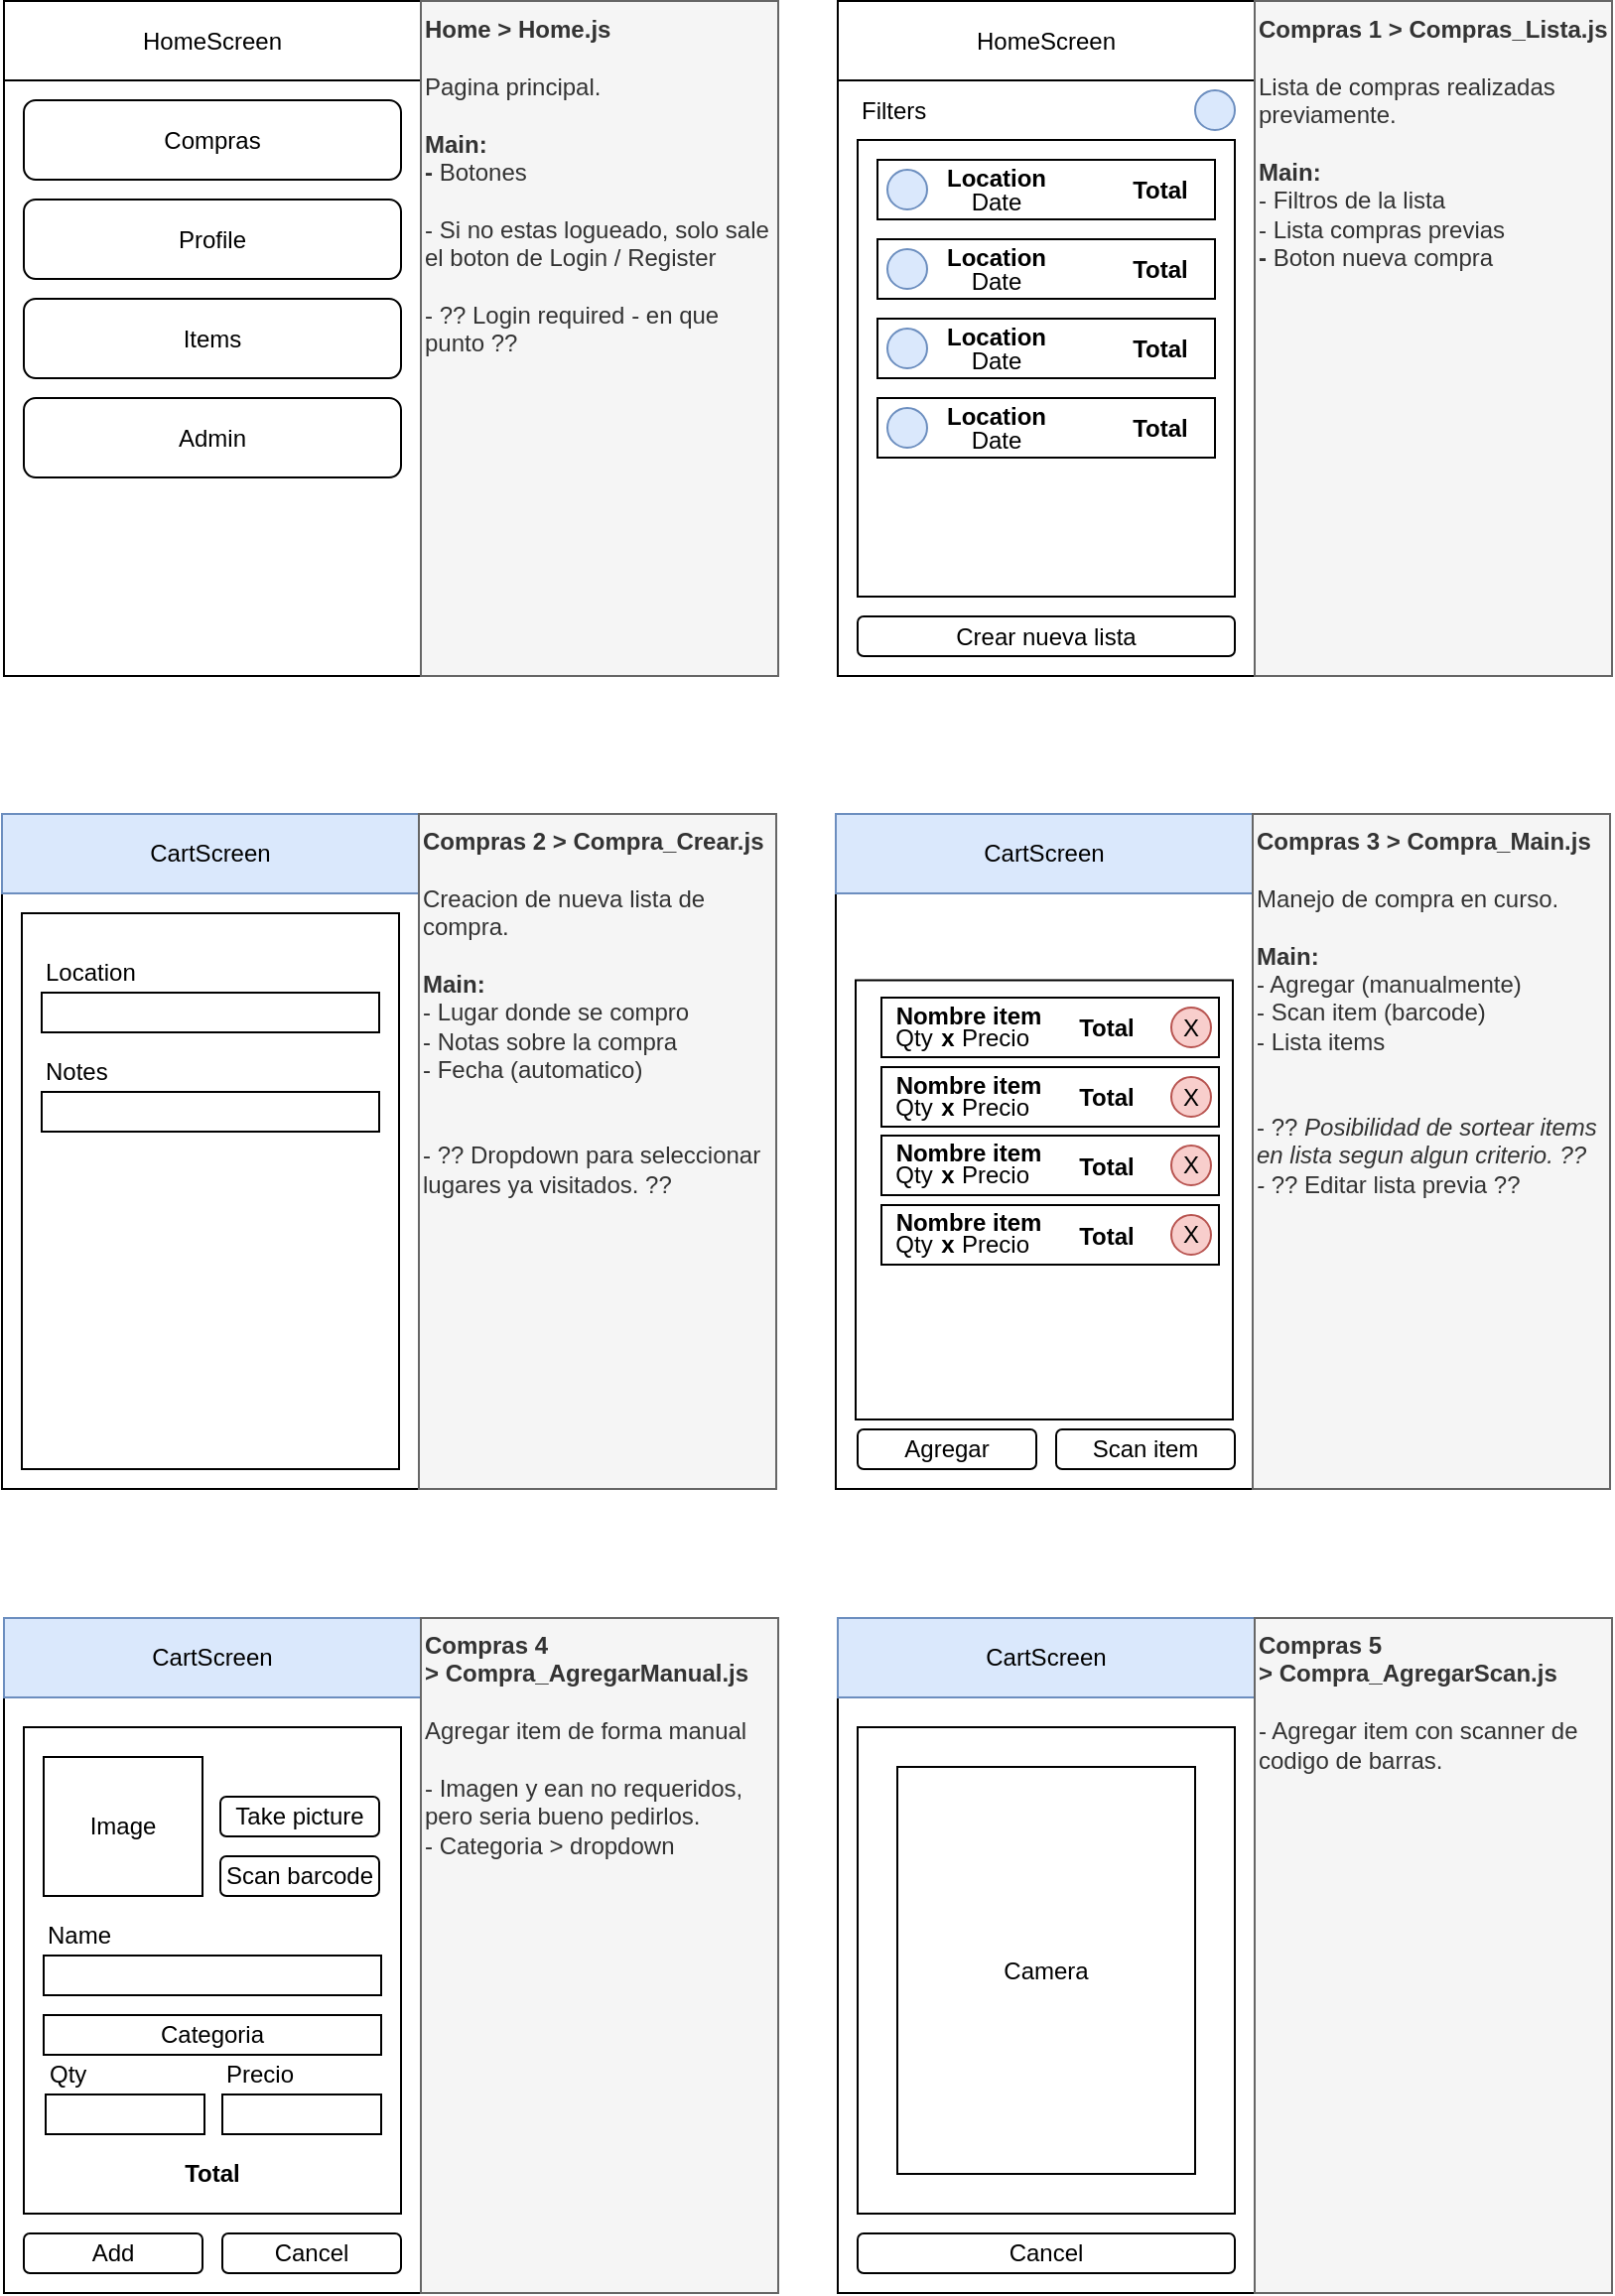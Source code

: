 <mxfile version="20.8.16" type="device"><diagram name="Page-1" id="9f46799a-70d6-7492-0946-bef42562c5a5"><mxGraphModel dx="1493" dy="1090" grid="1" gridSize="10" guides="1" tooltips="1" connect="1" arrows="1" fold="1" page="1" pageScale="1" pageWidth="827" pageHeight="1169" background="none" math="0" shadow="0"><root><mxCell id="0"/><mxCell id="1" parent="0"/><mxCell id="bmE2hC0JiolsM-36_aCz-41" value="" style="rounded=0;whiteSpace=wrap;html=1;" parent="1" vertex="1"><mxGeometry x="10" y="820" width="210" height="340" as="geometry"/></mxCell><mxCell id="bmE2hC0JiolsM-36_aCz-40" value="" style="rounded=0;whiteSpace=wrap;html=1;" parent="1" vertex="1"><mxGeometry x="9" y="415" width="210" height="340" as="geometry"/></mxCell><mxCell id="bmE2hC0JiolsM-36_aCz-7" value="" style="rounded=0;whiteSpace=wrap;html=1;" parent="1" vertex="1"><mxGeometry x="10" y="5.5" width="210" height="340" as="geometry"/></mxCell><mxCell id="bmE2hC0JiolsM-36_aCz-6" value="HomeScreen" style="rounded=0;whiteSpace=wrap;html=1;" parent="1" vertex="1"><mxGeometry x="10" y="5.5" width="210" height="40" as="geometry"/></mxCell><mxCell id="bmE2hC0JiolsM-36_aCz-9" value="Compras" style="rounded=1;whiteSpace=wrap;html=1;" parent="1" vertex="1"><mxGeometry x="20" y="55.5" width="190" height="40" as="geometry"/></mxCell><mxCell id="bmE2hC0JiolsM-36_aCz-10" value="Profile" style="rounded=1;whiteSpace=wrap;html=1;" parent="1" vertex="1"><mxGeometry x="20" y="105.5" width="190" height="40" as="geometry"/></mxCell><mxCell id="bmE2hC0JiolsM-36_aCz-11" value="Items" style="rounded=1;whiteSpace=wrap;html=1;" parent="1" vertex="1"><mxGeometry x="20" y="155.5" width="190" height="40" as="geometry"/></mxCell><mxCell id="bmE2hC0JiolsM-36_aCz-12" value="Admin" style="rounded=1;whiteSpace=wrap;html=1;" parent="1" vertex="1"><mxGeometry x="20" y="205.5" width="190" height="40" as="geometry"/></mxCell><mxCell id="bmE2hC0JiolsM-36_aCz-14" value="CartScreen" style="rounded=0;whiteSpace=wrap;html=1;fillColor=#dae8fc;strokeColor=#6c8ebf;" parent="1" vertex="1"><mxGeometry x="10" y="820" width="210" height="40" as="geometry"/></mxCell><mxCell id="bmE2hC0JiolsM-36_aCz-21" value="CartScreen" style="rounded=0;whiteSpace=wrap;html=1;fillColor=#dae8fc;strokeColor=#6c8ebf;" parent="1" vertex="1"><mxGeometry x="9" y="415" width="210" height="40" as="geometry"/></mxCell><mxCell id="bmE2hC0JiolsM-36_aCz-26" value="" style="rounded=0;whiteSpace=wrap;html=1;" parent="1" vertex="1"><mxGeometry x="19" y="465" width="190" height="280" as="geometry"/></mxCell><mxCell id="bmE2hC0JiolsM-36_aCz-27" value="" style="rounded=0;whiteSpace=wrap;html=1;" parent="1" vertex="1"><mxGeometry x="20" y="875" width="190" height="245" as="geometry"/></mxCell><mxCell id="bmE2hC0JiolsM-36_aCz-30" value="Add" style="rounded=1;whiteSpace=wrap;html=1;" parent="1" vertex="1"><mxGeometry x="20" y="1130" width="90" height="20" as="geometry"/></mxCell><mxCell id="bmE2hC0JiolsM-36_aCz-31" value="Cancel" style="rounded=1;whiteSpace=wrap;html=1;" parent="1" vertex="1"><mxGeometry x="120" y="1130" width="90" height="20" as="geometry"/></mxCell><mxCell id="bmE2hC0JiolsM-36_aCz-37" value="" style="rounded=0;whiteSpace=wrap;html=1;" parent="1" vertex="1"><mxGeometry x="29" y="505" width="170" height="20" as="geometry"/></mxCell><mxCell id="bmE2hC0JiolsM-36_aCz-42" value="Image" style="rounded=0;whiteSpace=wrap;html=1;" parent="1" vertex="1"><mxGeometry x="30" y="890" width="80" height="70" as="geometry"/></mxCell><mxCell id="bmE2hC0JiolsM-36_aCz-49" value="Take picture" style="rounded=1;whiteSpace=wrap;html=1;" parent="1" vertex="1"><mxGeometry x="119" y="910" width="80" height="20" as="geometry"/></mxCell><mxCell id="bmE2hC0JiolsM-36_aCz-50" value="Scan barcode" style="rounded=1;whiteSpace=wrap;html=1;" parent="1" vertex="1"><mxGeometry x="119" y="940" width="80" height="20" as="geometry"/></mxCell><mxCell id="bmE2hC0JiolsM-36_aCz-51" value="" style="rounded=0;whiteSpace=wrap;html=1;" parent="1" vertex="1"><mxGeometry x="430" y="820" width="210" height="340" as="geometry"/></mxCell><mxCell id="bmE2hC0JiolsM-36_aCz-52" value="CartScreen" style="rounded=0;whiteSpace=wrap;html=1;fillColor=#dae8fc;strokeColor=#6c8ebf;" parent="1" vertex="1"><mxGeometry x="430" y="820" width="210" height="40" as="geometry"/></mxCell><mxCell id="bmE2hC0JiolsM-36_aCz-54" value="" style="rounded=0;whiteSpace=wrap;html=1;" parent="1" vertex="1"><mxGeometry x="440" y="875" width="190" height="245" as="geometry"/></mxCell><mxCell id="bmE2hC0JiolsM-36_aCz-56" value="Cancel" style="rounded=1;whiteSpace=wrap;html=1;" parent="1" vertex="1"><mxGeometry x="440" y="1130" width="190" height="20" as="geometry"/></mxCell><mxCell id="bmE2hC0JiolsM-36_aCz-59" value="Camera" style="rounded=0;whiteSpace=wrap;html=1;" parent="1" vertex="1"><mxGeometry x="460" y="895" width="150" height="205" as="geometry"/></mxCell><mxCell id="bmE2hC0JiolsM-36_aCz-66" value="&lt;b&gt;Home &amp;gt; Home.js&lt;/b&gt;&lt;br&gt;&lt;br&gt;Pagina principal.&lt;br&gt;&lt;br&gt;&lt;b&gt;Main:&lt;/b&gt;&lt;br&gt;&lt;b&gt;- &lt;/b&gt;Botones&lt;br&gt;&lt;br&gt;- Si no estas logueado, solo sale el boton de Login / Register&lt;br style=&quot;border-color: var(--border-color);&quot;&gt;&lt;br&gt;- ?? Login required - en que punto ??" style="text;html=1;strokeColor=#666666;fillColor=#f5f5f5;align=left;verticalAlign=top;whiteSpace=wrap;rounded=0;fontColor=#333333;" parent="1" vertex="1"><mxGeometry x="220" y="5.5" width="180" height="340" as="geometry"/></mxCell><mxCell id="bmE2hC0JiolsM-36_aCz-67" value="" style="rounded=0;whiteSpace=wrap;html=1;" parent="1" vertex="1"><mxGeometry x="429" y="415" width="210" height="340" as="geometry"/></mxCell><mxCell id="bmE2hC0JiolsM-36_aCz-68" value="CartScreen" style="rounded=0;whiteSpace=wrap;html=1;fillColor=#dae8fc;strokeColor=#6c8ebf;" parent="1" vertex="1"><mxGeometry x="429" y="415" width="210" height="40" as="geometry"/></mxCell><mxCell id="bmE2hC0JiolsM-36_aCz-69" value="Agregar" style="rounded=1;whiteSpace=wrap;html=1;" parent="1" vertex="1"><mxGeometry x="440" y="725" width="90" height="20" as="geometry"/></mxCell><mxCell id="bmE2hC0JiolsM-36_aCz-70" value="Scan item" style="rounded=1;whiteSpace=wrap;html=1;" parent="1" vertex="1"><mxGeometry x="540" y="725" width="90" height="20" as="geometry"/></mxCell><mxCell id="bmE2hC0JiolsM-36_aCz-71" value="" style="rounded=0;whiteSpace=wrap;html=1;" parent="1" vertex="1"><mxGeometry x="439" y="498.75" width="190" height="221.25" as="geometry"/></mxCell><mxCell id="bmE2hC0JiolsM-36_aCz-78" value="" style="rounded=0;whiteSpace=wrap;html=1;" parent="1" vertex="1"><mxGeometry x="430" y="5.5" width="210" height="340" as="geometry"/></mxCell><mxCell id="bmE2hC0JiolsM-36_aCz-79" value="HomeScreen" style="rounded=0;whiteSpace=wrap;html=1;" parent="1" vertex="1"><mxGeometry x="430" y="5.5" width="210" height="40" as="geometry"/></mxCell><mxCell id="bmE2hC0JiolsM-36_aCz-85" value="" style="rounded=0;whiteSpace=wrap;html=1;" parent="1" vertex="1"><mxGeometry x="440" y="75.5" width="190" height="230" as="geometry"/></mxCell><mxCell id="bmE2hC0JiolsM-36_aCz-87" value="Crear nueva lista" style="rounded=1;whiteSpace=wrap;html=1;" parent="1" vertex="1"><mxGeometry x="440" y="315.5" width="190" height="20" as="geometry"/></mxCell><mxCell id="bmE2hC0JiolsM-36_aCz-88" value="" style="rounded=0;whiteSpace=wrap;html=1;" parent="1" vertex="1"><mxGeometry x="450" y="85.5" width="170" height="30" as="geometry"/></mxCell><mxCell id="bmE2hC0JiolsM-36_aCz-89" value="" style="ellipse;whiteSpace=wrap;html=1;aspect=fixed;fillColor=#dae8fc;strokeColor=#6c8ebf;" parent="1" vertex="1"><mxGeometry x="455" y="90.5" width="20" height="20" as="geometry"/></mxCell><mxCell id="bmE2hC0JiolsM-36_aCz-106" value="&lt;b&gt;Location&lt;/b&gt;" style="text;html=1;strokeColor=none;fillColor=none;align=center;verticalAlign=middle;whiteSpace=wrap;rounded=0;" parent="1" vertex="1"><mxGeometry x="475" y="89.5" width="70" height="10" as="geometry"/></mxCell><mxCell id="bmE2hC0JiolsM-36_aCz-107" value="Date" style="text;html=1;strokeColor=none;fillColor=none;align=center;verticalAlign=middle;whiteSpace=wrap;rounded=0;" parent="1" vertex="1"><mxGeometry x="475" y="101.5" width="70" height="10" as="geometry"/></mxCell><mxCell id="bmE2hC0JiolsM-36_aCz-108" value="&lt;b&gt;Total&lt;/b&gt;" style="text;html=1;strokeColor=none;fillColor=none;align=center;verticalAlign=middle;whiteSpace=wrap;rounded=0;" parent="1" vertex="1"><mxGeometry x="570" y="88.5" width="45" height="25" as="geometry"/></mxCell><mxCell id="bmE2hC0JiolsM-36_aCz-109" value="" style="rounded=0;whiteSpace=wrap;html=1;" parent="1" vertex="1"><mxGeometry x="450" y="125.5" width="170" height="30" as="geometry"/></mxCell><mxCell id="bmE2hC0JiolsM-36_aCz-110" value="" style="ellipse;whiteSpace=wrap;html=1;aspect=fixed;fillColor=#dae8fc;strokeColor=#6c8ebf;" parent="1" vertex="1"><mxGeometry x="455" y="130.5" width="20" height="20" as="geometry"/></mxCell><mxCell id="bmE2hC0JiolsM-36_aCz-111" value="&lt;b&gt;Location&lt;/b&gt;" style="text;html=1;strokeColor=none;fillColor=none;align=center;verticalAlign=middle;whiteSpace=wrap;rounded=0;" parent="1" vertex="1"><mxGeometry x="475" y="129.5" width="70" height="10" as="geometry"/></mxCell><mxCell id="bmE2hC0JiolsM-36_aCz-112" value="Date" style="text;html=1;strokeColor=none;fillColor=none;align=center;verticalAlign=middle;whiteSpace=wrap;rounded=0;" parent="1" vertex="1"><mxGeometry x="475" y="141.5" width="70" height="10" as="geometry"/></mxCell><mxCell id="bmE2hC0JiolsM-36_aCz-113" value="&lt;b&gt;Total&lt;/b&gt;" style="text;html=1;strokeColor=none;fillColor=none;align=center;verticalAlign=middle;whiteSpace=wrap;rounded=0;" parent="1" vertex="1"><mxGeometry x="570" y="128.5" width="45" height="25" as="geometry"/></mxCell><mxCell id="bmE2hC0JiolsM-36_aCz-115" value="" style="rounded=0;whiteSpace=wrap;html=1;" parent="1" vertex="1"><mxGeometry x="450" y="165.5" width="170" height="30" as="geometry"/></mxCell><mxCell id="bmE2hC0JiolsM-36_aCz-116" value="" style="ellipse;whiteSpace=wrap;html=1;aspect=fixed;fillColor=#dae8fc;strokeColor=#6c8ebf;" parent="1" vertex="1"><mxGeometry x="455" y="170.5" width="20" height="20" as="geometry"/></mxCell><mxCell id="bmE2hC0JiolsM-36_aCz-117" value="&lt;b&gt;Location&lt;/b&gt;" style="text;html=1;strokeColor=none;fillColor=none;align=center;verticalAlign=middle;whiteSpace=wrap;rounded=0;" parent="1" vertex="1"><mxGeometry x="475" y="169.5" width="70" height="10" as="geometry"/></mxCell><mxCell id="bmE2hC0JiolsM-36_aCz-118" value="Date" style="text;html=1;strokeColor=none;fillColor=none;align=center;verticalAlign=middle;whiteSpace=wrap;rounded=0;" parent="1" vertex="1"><mxGeometry x="475" y="181.5" width="70" height="10" as="geometry"/></mxCell><mxCell id="bmE2hC0JiolsM-36_aCz-119" value="&lt;b&gt;Total&lt;/b&gt;" style="text;html=1;strokeColor=none;fillColor=none;align=center;verticalAlign=middle;whiteSpace=wrap;rounded=0;" parent="1" vertex="1"><mxGeometry x="570" y="168.5" width="45" height="25" as="geometry"/></mxCell><mxCell id="bmE2hC0JiolsM-36_aCz-120" value="" style="rounded=0;whiteSpace=wrap;html=1;" parent="1" vertex="1"><mxGeometry x="450" y="205.5" width="170" height="30" as="geometry"/></mxCell><mxCell id="bmE2hC0JiolsM-36_aCz-121" value="" style="ellipse;whiteSpace=wrap;html=1;aspect=fixed;fillColor=#dae8fc;strokeColor=#6c8ebf;" parent="1" vertex="1"><mxGeometry x="455" y="210.5" width="20" height="20" as="geometry"/></mxCell><mxCell id="bmE2hC0JiolsM-36_aCz-122" value="&lt;b&gt;Location&lt;/b&gt;" style="text;html=1;strokeColor=none;fillColor=none;align=center;verticalAlign=middle;whiteSpace=wrap;rounded=0;" parent="1" vertex="1"><mxGeometry x="475" y="209.5" width="70" height="10" as="geometry"/></mxCell><mxCell id="bmE2hC0JiolsM-36_aCz-123" value="Date" style="text;html=1;strokeColor=none;fillColor=none;align=center;verticalAlign=middle;whiteSpace=wrap;rounded=0;" parent="1" vertex="1"><mxGeometry x="475" y="221.5" width="70" height="10" as="geometry"/></mxCell><mxCell id="bmE2hC0JiolsM-36_aCz-124" value="&lt;b&gt;Total&lt;/b&gt;" style="text;html=1;strokeColor=none;fillColor=none;align=center;verticalAlign=middle;whiteSpace=wrap;rounded=0;" parent="1" vertex="1"><mxGeometry x="570" y="208.5" width="45" height="25" as="geometry"/></mxCell><mxCell id="bmE2hC0JiolsM-36_aCz-126" value="Filters" style="text;html=1;strokeColor=none;fillColor=none;align=left;verticalAlign=middle;whiteSpace=wrap;rounded=0;" parent="1" vertex="1"><mxGeometry x="440" y="45.5" width="150" height="30" as="geometry"/></mxCell><mxCell id="bmE2hC0JiolsM-36_aCz-127" value="" style="ellipse;whiteSpace=wrap;html=1;aspect=fixed;fillColor=#dae8fc;strokeColor=#6c8ebf;" parent="1" vertex="1"><mxGeometry x="610" y="50.5" width="20" height="20" as="geometry"/></mxCell><mxCell id="bmE2hC0JiolsM-36_aCz-128" value="Location" style="text;html=1;strokeColor=none;fillColor=none;align=left;verticalAlign=middle;whiteSpace=wrap;rounded=0;" parent="1" vertex="1"><mxGeometry x="29" y="485" width="170" height="20" as="geometry"/></mxCell><mxCell id="bmE2hC0JiolsM-36_aCz-129" value="" style="rounded=0;whiteSpace=wrap;html=1;" parent="1" vertex="1"><mxGeometry x="29" y="555" width="170" height="20" as="geometry"/></mxCell><mxCell id="bmE2hC0JiolsM-36_aCz-130" value="Notes" style="text;html=1;strokeColor=none;fillColor=none;align=left;verticalAlign=middle;whiteSpace=wrap;rounded=0;" parent="1" vertex="1"><mxGeometry x="29" y="535" width="170" height="20" as="geometry"/></mxCell><mxCell id="Ej9u2OrMhF1mytF6VVjY-1" value="&lt;b style=&quot;border-color: var(--border-color);&quot;&gt;Compras 1 &amp;gt;&amp;nbsp;&lt;/b&gt;&lt;span style=&quot;border-color: var(--border-color);&quot;&gt;&lt;b&gt;Compras_Lista.js&lt;/b&gt;&lt;br style=&quot;border-color: var(--border-color);&quot;&gt;&lt;br&gt;Lista de compras realizadas previamente.&lt;br&gt;&lt;br style=&quot;border-color: var(--border-color);&quot;&gt;&lt;/span&gt;&lt;b style=&quot;border-color: var(--border-color);&quot;&gt;Main:&lt;/b&gt;&lt;br style=&quot;border-color: var(--border-color);&quot;&gt;&lt;span style=&quot;border-color: var(--border-color);&quot;&gt;- Filtros de la lista&lt;br&gt;- Lista compras previas&lt;br&gt;&lt;b&gt;- &lt;/b&gt;Boton&lt;/span&gt;&amp;nbsp;nueva compra" style="text;html=1;strokeColor=#666666;fillColor=#f5f5f5;align=left;verticalAlign=top;whiteSpace=wrap;rounded=0;fontColor=#333333;" parent="1" vertex="1"><mxGeometry x="640" y="5.5" width="180" height="340" as="geometry"/></mxCell><mxCell id="Ej9u2OrMhF1mytF6VVjY-2" value="&lt;span style=&quot;border-color: var(--border-color);&quot;&gt;&lt;b&gt;Compras 2 &amp;gt;&amp;nbsp;Compra_Crear.js&lt;/b&gt;&lt;br style=&quot;border-color: var(--border-color);&quot;&gt;&lt;br&gt;Creacion de nueva lista de compra.&lt;/span&gt;&lt;br style=&quot;border-color: var(--border-color);&quot;&gt;&lt;br style=&quot;border-color: var(--border-color);&quot;&gt;&lt;b style=&quot;border-color: var(--border-color);&quot;&gt;Main:&lt;/b&gt;&lt;br style=&quot;border-color: var(--border-color);&quot;&gt;&lt;span style=&quot;border-color: var(--border-color);&quot;&gt;- Lugar donde se compro&lt;b&gt;&amp;nbsp;&lt;/b&gt;&lt;/span&gt;&lt;br style=&quot;border-color: var(--border-color);&quot;&gt;&#9;- Notas sobre la compra&lt;br&gt;- Fecha (automatico)&lt;br&gt;&lt;br&gt;&lt;br&gt;- ?? Dropdown para seleccionar lugares ya visitados. ??" style="text;html=1;strokeColor=#666666;fillColor=#f5f5f5;align=left;verticalAlign=top;whiteSpace=wrap;rounded=0;fontColor=#333333;" parent="1" vertex="1"><mxGeometry x="219" y="415" width="180" height="340" as="geometry"/></mxCell><mxCell id="Ej9u2OrMhF1mytF6VVjY-3" value="&lt;b style=&quot;border-color: var(--border-color);&quot;&gt;Compras 3 &amp;gt; Compra_Main.js&lt;br style=&quot;border-color: var(--border-color);&quot;&gt;&lt;br style=&quot;border-color: var(--border-color);&quot;&gt;&lt;/b&gt;Manejo de compra en curso.&lt;br style=&quot;border-color: var(--border-color);&quot;&gt;&lt;br style=&quot;border-color: var(--border-color);&quot;&gt;&lt;b style=&quot;border-color: var(--border-color);&quot;&gt;Main:&lt;/b&gt;&lt;br style=&quot;border-color: var(--border-color);&quot;&gt;- Agregar (manualmente)&lt;br&gt;- Scan item (barcode)&lt;br&gt;- Lista items&lt;br&gt;&lt;br&gt;&lt;br&gt;- ??&amp;nbsp;&lt;i&gt;Posibilidad de sortear items en lista segun algun criterio. ??&lt;br&gt;-&amp;nbsp;&lt;/i&gt;?? Editar lista previa ??&lt;i&gt;&lt;br&gt;&lt;/i&gt;" style="text;html=1;strokeColor=#666666;fillColor=#f5f5f5;align=left;verticalAlign=top;whiteSpace=wrap;rounded=0;fontColor=#333333;" parent="1" vertex="1"><mxGeometry x="639" y="415" width="180" height="340" as="geometry"/></mxCell><mxCell id="Ej9u2OrMhF1mytF6VVjY-4" value="&lt;span style=&quot;border-color: var(--border-color);&quot;&gt;&lt;b&gt;Compras 4 &amp;gt;&amp;nbsp;Compra_AgregarManual.js&lt;/b&gt;&lt;br style=&quot;border-color: var(--border-color);&quot;&gt;&lt;br&gt;Agregar item de forma manual&lt;br style=&quot;border-color: var(--border-color);&quot;&gt;&lt;/span&gt;&lt;br&gt;- Imagen y ean no requeridos, pero seria bueno pedirlos.&lt;br&gt;- Categoria &amp;gt; dropdown" style="text;html=1;strokeColor=#666666;fillColor=#f5f5f5;align=left;verticalAlign=top;whiteSpace=wrap;rounded=0;fontColor=#333333;" parent="1" vertex="1"><mxGeometry x="220" y="820" width="180" height="340" as="geometry"/></mxCell><mxCell id="Ej9u2OrMhF1mytF6VVjY-5" value="&lt;span style=&quot;border-color: var(--border-color);&quot;&gt;&lt;b&gt;Compras 5 &amp;gt;&amp;nbsp;Compra_AgregarScan.js&lt;/b&gt;&lt;br style=&quot;border-color: var(--border-color);&quot;&gt;&lt;br style=&quot;border-color: var(--border-color);&quot;&gt;- Agregar item con scanner de codigo de barras.&lt;br&gt;&lt;/span&gt;" style="text;html=1;strokeColor=#666666;fillColor=#f5f5f5;align=left;verticalAlign=top;whiteSpace=wrap;rounded=0;fontColor=#333333;" parent="1" vertex="1"><mxGeometry x="640" y="820" width="180" height="340" as="geometry"/></mxCell><mxCell id="Ej9u2OrMhF1mytF6VVjY-6" value="" style="rounded=0;whiteSpace=wrap;html=1;" parent="1" vertex="1"><mxGeometry x="30" y="990" width="170" height="20" as="geometry"/></mxCell><mxCell id="Ej9u2OrMhF1mytF6VVjY-7" value="Name" style="text;html=1;strokeColor=none;fillColor=none;align=left;verticalAlign=middle;whiteSpace=wrap;rounded=0;" parent="1" vertex="1"><mxGeometry x="30" y="970" width="170" height="20" as="geometry"/></mxCell><mxCell id="Ej9u2OrMhF1mytF6VVjY-8" value="" style="rounded=0;whiteSpace=wrap;html=1;" parent="1" vertex="1"><mxGeometry x="31" y="1060" width="80" height="20" as="geometry"/></mxCell><mxCell id="Ej9u2OrMhF1mytF6VVjY-9" value="Qty" style="text;html=1;strokeColor=none;fillColor=none;align=left;verticalAlign=middle;whiteSpace=wrap;rounded=0;" parent="1" vertex="1"><mxGeometry x="31" y="1040" width="80" height="20" as="geometry"/></mxCell><mxCell id="Ej9u2OrMhF1mytF6VVjY-10" value="" style="rounded=0;whiteSpace=wrap;html=1;" parent="1" vertex="1"><mxGeometry x="120" y="1060" width="80" height="20" as="geometry"/></mxCell><mxCell id="Ej9u2OrMhF1mytF6VVjY-11" value="Precio" style="text;html=1;strokeColor=none;fillColor=none;align=left;verticalAlign=middle;whiteSpace=wrap;rounded=0;" parent="1" vertex="1"><mxGeometry x="120" y="1040" width="80" height="20" as="geometry"/></mxCell><mxCell id="Ej9u2OrMhF1mytF6VVjY-13" value="Total" style="text;html=1;strokeColor=none;fillColor=none;align=center;verticalAlign=middle;whiteSpace=wrap;rounded=0;fontStyle=1" parent="1" vertex="1"><mxGeometry x="75" y="1090" width="80" height="20" as="geometry"/></mxCell><mxCell id="Ej9u2OrMhF1mytF6VVjY-14" value="" style="rounded=0;whiteSpace=wrap;html=1;" parent="1" vertex="1"><mxGeometry x="452" y="507.5" width="170" height="30" as="geometry"/></mxCell><mxCell id="Ej9u2OrMhF1mytF6VVjY-15" value="X" style="ellipse;whiteSpace=wrap;html=1;aspect=fixed;fillColor=#f8cecc;strokeColor=#b85450;" parent="1" vertex="1"><mxGeometry x="598" y="512.5" width="20" height="20" as="geometry"/></mxCell><mxCell id="Ej9u2OrMhF1mytF6VVjY-16" value="&lt;b&gt;Nombre item&lt;/b&gt;" style="text;html=1;strokeColor=none;fillColor=none;align=center;verticalAlign=middle;whiteSpace=wrap;rounded=0;" parent="1" vertex="1"><mxGeometry x="448" y="511.75" width="96" height="10" as="geometry"/></mxCell><mxCell id="Ej9u2OrMhF1mytF6VVjY-17" value="Qty" style="text;html=1;strokeColor=none;fillColor=none;align=center;verticalAlign=middle;whiteSpace=wrap;rounded=0;" parent="1" vertex="1"><mxGeometry x="450.75" y="522.75" width="35" height="10" as="geometry"/></mxCell><mxCell id="Ej9u2OrMhF1mytF6VVjY-18" value="&lt;b&gt;Total&lt;/b&gt;" style="text;html=1;strokeColor=none;fillColor=none;align=center;verticalAlign=middle;whiteSpace=wrap;rounded=0;" parent="1" vertex="1"><mxGeometry x="543" y="510.75" width="45" height="25" as="geometry"/></mxCell><mxCell id="Ej9u2OrMhF1mytF6VVjY-19" value="&lt;b&gt;x&lt;/b&gt;" style="text;html=1;strokeColor=none;fillColor=none;align=center;verticalAlign=middle;whiteSpace=wrap;rounded=0;" parent="1" vertex="1"><mxGeometry x="478.25" y="522.75" width="15" height="10" as="geometry"/></mxCell><mxCell id="Ej9u2OrMhF1mytF6VVjY-20" value="Precio" style="text;html=1;strokeColor=none;fillColor=none;align=center;verticalAlign=middle;whiteSpace=wrap;rounded=0;" parent="1" vertex="1"><mxGeometry x="492.25" y="522.75" width="35" height="10" as="geometry"/></mxCell><mxCell id="Ej9u2OrMhF1mytF6VVjY-21" value="" style="rounded=0;whiteSpace=wrap;html=1;" parent="1" vertex="1"><mxGeometry x="452" y="542.5" width="170" height="30" as="geometry"/></mxCell><mxCell id="Ej9u2OrMhF1mytF6VVjY-22" value="X" style="ellipse;whiteSpace=wrap;html=1;aspect=fixed;fillColor=#f8cecc;strokeColor=#b85450;" parent="1" vertex="1"><mxGeometry x="598" y="547.5" width="20" height="20" as="geometry"/></mxCell><mxCell id="Ej9u2OrMhF1mytF6VVjY-23" value="&lt;b&gt;Nombre item&lt;/b&gt;" style="text;html=1;strokeColor=none;fillColor=none;align=center;verticalAlign=middle;whiteSpace=wrap;rounded=0;" parent="1" vertex="1"><mxGeometry x="448" y="546.75" width="96" height="10" as="geometry"/></mxCell><mxCell id="Ej9u2OrMhF1mytF6VVjY-24" value="Qty" style="text;html=1;strokeColor=none;fillColor=none;align=center;verticalAlign=middle;whiteSpace=wrap;rounded=0;" parent="1" vertex="1"><mxGeometry x="450.75" y="557.75" width="35" height="10" as="geometry"/></mxCell><mxCell id="Ej9u2OrMhF1mytF6VVjY-25" value="&lt;b&gt;Total&lt;/b&gt;" style="text;html=1;strokeColor=none;fillColor=none;align=center;verticalAlign=middle;whiteSpace=wrap;rounded=0;" parent="1" vertex="1"><mxGeometry x="543" y="545.75" width="45" height="25" as="geometry"/></mxCell><mxCell id="Ej9u2OrMhF1mytF6VVjY-26" value="&lt;b&gt;x&lt;/b&gt;" style="text;html=1;strokeColor=none;fillColor=none;align=center;verticalAlign=middle;whiteSpace=wrap;rounded=0;" parent="1" vertex="1"><mxGeometry x="478.25" y="557.75" width="15" height="10" as="geometry"/></mxCell><mxCell id="Ej9u2OrMhF1mytF6VVjY-27" value="Precio" style="text;html=1;strokeColor=none;fillColor=none;align=center;verticalAlign=middle;whiteSpace=wrap;rounded=0;" parent="1" vertex="1"><mxGeometry x="492.25" y="557.75" width="35" height="10" as="geometry"/></mxCell><mxCell id="Ej9u2OrMhF1mytF6VVjY-28" value="" style="rounded=0;whiteSpace=wrap;html=1;" parent="1" vertex="1"><mxGeometry x="452" y="577" width="170" height="30" as="geometry"/></mxCell><mxCell id="Ej9u2OrMhF1mytF6VVjY-29" value="X" style="ellipse;whiteSpace=wrap;html=1;aspect=fixed;fillColor=#f8cecc;strokeColor=#b85450;" parent="1" vertex="1"><mxGeometry x="598" y="582" width="20" height="20" as="geometry"/></mxCell><mxCell id="Ej9u2OrMhF1mytF6VVjY-30" value="&lt;b&gt;Nombre item&lt;/b&gt;" style="text;html=1;strokeColor=none;fillColor=none;align=center;verticalAlign=middle;whiteSpace=wrap;rounded=0;" parent="1" vertex="1"><mxGeometry x="448" y="581.25" width="96" height="10" as="geometry"/></mxCell><mxCell id="Ej9u2OrMhF1mytF6VVjY-31" value="Qty" style="text;html=1;strokeColor=none;fillColor=none;align=center;verticalAlign=middle;whiteSpace=wrap;rounded=0;" parent="1" vertex="1"><mxGeometry x="450.75" y="592.25" width="35" height="10" as="geometry"/></mxCell><mxCell id="Ej9u2OrMhF1mytF6VVjY-32" value="&lt;b&gt;Total&lt;/b&gt;" style="text;html=1;strokeColor=none;fillColor=none;align=center;verticalAlign=middle;whiteSpace=wrap;rounded=0;" parent="1" vertex="1"><mxGeometry x="543" y="580.25" width="45" height="25" as="geometry"/></mxCell><mxCell id="Ej9u2OrMhF1mytF6VVjY-33" value="&lt;b&gt;x&lt;/b&gt;" style="text;html=1;strokeColor=none;fillColor=none;align=center;verticalAlign=middle;whiteSpace=wrap;rounded=0;" parent="1" vertex="1"><mxGeometry x="478.25" y="592.25" width="15" height="10" as="geometry"/></mxCell><mxCell id="Ej9u2OrMhF1mytF6VVjY-34" value="Precio" style="text;html=1;strokeColor=none;fillColor=none;align=center;verticalAlign=middle;whiteSpace=wrap;rounded=0;" parent="1" vertex="1"><mxGeometry x="492.25" y="592.25" width="35" height="10" as="geometry"/></mxCell><mxCell id="Ej9u2OrMhF1mytF6VVjY-35" value="" style="rounded=0;whiteSpace=wrap;html=1;" parent="1" vertex="1"><mxGeometry x="452" y="612" width="170" height="30" as="geometry"/></mxCell><mxCell id="Ej9u2OrMhF1mytF6VVjY-36" value="X" style="ellipse;whiteSpace=wrap;html=1;aspect=fixed;fillColor=#f8cecc;strokeColor=#b85450;" parent="1" vertex="1"><mxGeometry x="598" y="617" width="20" height="20" as="geometry"/></mxCell><mxCell id="Ej9u2OrMhF1mytF6VVjY-37" value="&lt;b&gt;Nombre item&lt;/b&gt;" style="text;html=1;strokeColor=none;fillColor=none;align=center;verticalAlign=middle;whiteSpace=wrap;rounded=0;" parent="1" vertex="1"><mxGeometry x="448" y="616.25" width="96" height="10" as="geometry"/></mxCell><mxCell id="Ej9u2OrMhF1mytF6VVjY-38" value="Qty" style="text;html=1;strokeColor=none;fillColor=none;align=center;verticalAlign=middle;whiteSpace=wrap;rounded=0;" parent="1" vertex="1"><mxGeometry x="450.75" y="627.25" width="35" height="10" as="geometry"/></mxCell><mxCell id="Ej9u2OrMhF1mytF6VVjY-39" value="&lt;b&gt;Total&lt;/b&gt;" style="text;html=1;strokeColor=none;fillColor=none;align=center;verticalAlign=middle;whiteSpace=wrap;rounded=0;" parent="1" vertex="1"><mxGeometry x="543" y="615.25" width="45" height="25" as="geometry"/></mxCell><mxCell id="Ej9u2OrMhF1mytF6VVjY-40" value="&lt;b&gt;x&lt;/b&gt;" style="text;html=1;strokeColor=none;fillColor=none;align=center;verticalAlign=middle;whiteSpace=wrap;rounded=0;" parent="1" vertex="1"><mxGeometry x="478.25" y="627.25" width="15" height="10" as="geometry"/></mxCell><mxCell id="Ej9u2OrMhF1mytF6VVjY-41" value="Precio" style="text;html=1;strokeColor=none;fillColor=none;align=center;verticalAlign=middle;whiteSpace=wrap;rounded=0;" parent="1" vertex="1"><mxGeometry x="492.25" y="627.25" width="35" height="10" as="geometry"/></mxCell><mxCell id="Ej9u2OrMhF1mytF6VVjY-42" value="Categoria" style="rounded=0;whiteSpace=wrap;html=1;" parent="1" vertex="1"><mxGeometry x="30" y="1020" width="170" height="20" as="geometry"/></mxCell></root></mxGraphModel></diagram></mxfile>